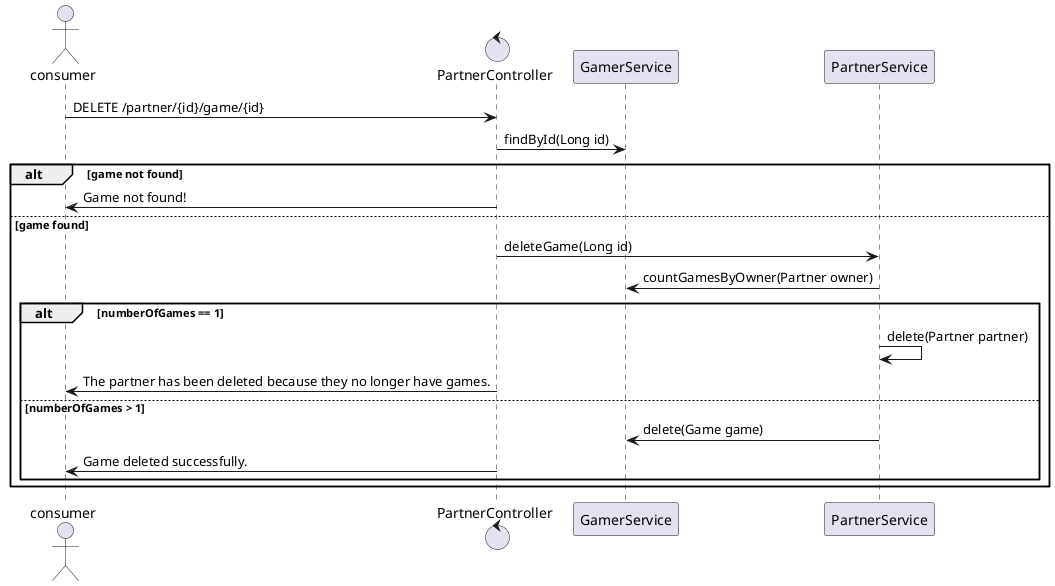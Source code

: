 @startuml
'https://plantuml.com/sequence-diagram

autoactivate off

actor consumer
control PartnerController



consumer-> PartnerController: DELETE /partner/{id}/game/{id}
PartnerController-> GamerService : findById(Long id)
alt  game not found
    PartnerController -> consumer: Game not found!
else  game found
    PartnerController-> PartnerService : deleteGame(Long id)
    PartnerService -> GamerService: countGamesByOwner(Partner owner)
    alt  numberOfGames == 1
    PartnerService -> PartnerService: delete(Partner partner)
    PartnerController-> consumer:The partner has been deleted because they no longer have games.

    else numberOfGames > 1
    PartnerService -> GamerService: delete(Game game)
    PartnerController-> consumer: Game deleted successfully.
    end
end

@enduml